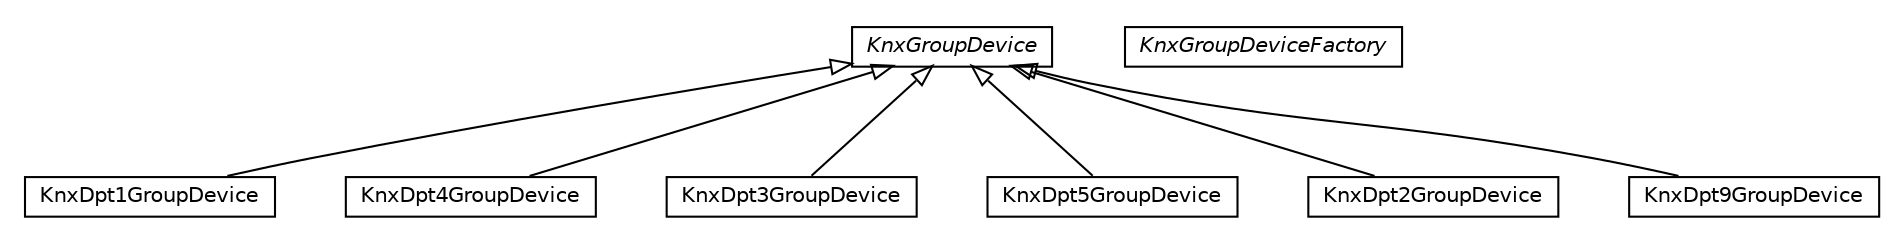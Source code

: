 #!/usr/local/bin/dot
#
# Class diagram 
# Generated by UMLGraph version R5_6-24-gf6e263 (http://www.umlgraph.org/)
#

digraph G {
	edge [fontname="Helvetica",fontsize=10,labelfontname="Helvetica",labelfontsize=10];
	node [fontname="Helvetica",fontsize=10,shape=plaintext];
	nodesep=0.25;
	ranksep=0.5;
	// org.universAAL.lddi.knx.groupdevicemodel.KnxDpt1GroupDevice
	c29279 [label=<<table title="org.universAAL.lddi.knx.groupdevicemodel.KnxDpt1GroupDevice" border="0" cellborder="1" cellspacing="0" cellpadding="2" port="p" href="./KnxDpt1GroupDevice.html">
		<tr><td><table border="0" cellspacing="0" cellpadding="1">
<tr><td align="center" balign="center"> KnxDpt1GroupDevice </td></tr>
		</table></td></tr>
		</table>>, URL="./KnxDpt1GroupDevice.html", fontname="Helvetica", fontcolor="black", fontsize=10.0];
	// org.universAAL.lddi.knx.groupdevicemodel.KnxDpt4GroupDevice
	c29280 [label=<<table title="org.universAAL.lddi.knx.groupdevicemodel.KnxDpt4GroupDevice" border="0" cellborder="1" cellspacing="0" cellpadding="2" port="p" href="./KnxDpt4GroupDevice.html">
		<tr><td><table border="0" cellspacing="0" cellpadding="1">
<tr><td align="center" balign="center"> KnxDpt4GroupDevice </td></tr>
		</table></td></tr>
		</table>>, URL="./KnxDpt4GroupDevice.html", fontname="Helvetica", fontcolor="black", fontsize=10.0];
	// org.universAAL.lddi.knx.groupdevicemodel.KnxGroupDeviceFactory
	c29281 [label=<<table title="org.universAAL.lddi.knx.groupdevicemodel.KnxGroupDeviceFactory" border="0" cellborder="1" cellspacing="0" cellpadding="2" port="p" href="./KnxGroupDeviceFactory.html">
		<tr><td><table border="0" cellspacing="0" cellpadding="1">
<tr><td align="center" balign="center"><font face="Helvetica-Oblique"> KnxGroupDeviceFactory </font></td></tr>
		</table></td></tr>
		</table>>, URL="./KnxGroupDeviceFactory.html", fontname="Helvetica", fontcolor="black", fontsize=10.0];
	// org.universAAL.lddi.knx.groupdevicemodel.KnxDpt3GroupDevice
	c29282 [label=<<table title="org.universAAL.lddi.knx.groupdevicemodel.KnxDpt3GroupDevice" border="0" cellborder="1" cellspacing="0" cellpadding="2" port="p" href="./KnxDpt3GroupDevice.html">
		<tr><td><table border="0" cellspacing="0" cellpadding="1">
<tr><td align="center" balign="center"> KnxDpt3GroupDevice </td></tr>
		</table></td></tr>
		</table>>, URL="./KnxDpt3GroupDevice.html", fontname="Helvetica", fontcolor="black", fontsize=10.0];
	// org.universAAL.lddi.knx.groupdevicemodel.KnxDpt5GroupDevice
	c29283 [label=<<table title="org.universAAL.lddi.knx.groupdevicemodel.KnxDpt5GroupDevice" border="0" cellborder="1" cellspacing="0" cellpadding="2" port="p" href="./KnxDpt5GroupDevice.html">
		<tr><td><table border="0" cellspacing="0" cellpadding="1">
<tr><td align="center" balign="center"> KnxDpt5GroupDevice </td></tr>
		</table></td></tr>
		</table>>, URL="./KnxDpt5GroupDevice.html", fontname="Helvetica", fontcolor="black", fontsize=10.0];
	// org.universAAL.lddi.knx.groupdevicemodel.KnxGroupDevice
	c29284 [label=<<table title="org.universAAL.lddi.knx.groupdevicemodel.KnxGroupDevice" border="0" cellborder="1" cellspacing="0" cellpadding="2" port="p" href="./KnxGroupDevice.html">
		<tr><td><table border="0" cellspacing="0" cellpadding="1">
<tr><td align="center" balign="center"><font face="Helvetica-Oblique"> KnxGroupDevice </font></td></tr>
		</table></td></tr>
		</table>>, URL="./KnxGroupDevice.html", fontname="Helvetica", fontcolor="black", fontsize=10.0];
	// org.universAAL.lddi.knx.groupdevicemodel.KnxDpt2GroupDevice
	c29285 [label=<<table title="org.universAAL.lddi.knx.groupdevicemodel.KnxDpt2GroupDevice" border="0" cellborder="1" cellspacing="0" cellpadding="2" port="p" href="./KnxDpt2GroupDevice.html">
		<tr><td><table border="0" cellspacing="0" cellpadding="1">
<tr><td align="center" balign="center"> KnxDpt2GroupDevice </td></tr>
		</table></td></tr>
		</table>>, URL="./KnxDpt2GroupDevice.html", fontname="Helvetica", fontcolor="black", fontsize=10.0];
	// org.universAAL.lddi.knx.groupdevicemodel.KnxDpt9GroupDevice
	c29286 [label=<<table title="org.universAAL.lddi.knx.groupdevicemodel.KnxDpt9GroupDevice" border="0" cellborder="1" cellspacing="0" cellpadding="2" port="p" href="./KnxDpt9GroupDevice.html">
		<tr><td><table border="0" cellspacing="0" cellpadding="1">
<tr><td align="center" balign="center"> KnxDpt9GroupDevice </td></tr>
		</table></td></tr>
		</table>>, URL="./KnxDpt9GroupDevice.html", fontname="Helvetica", fontcolor="black", fontsize=10.0];
	//org.universAAL.lddi.knx.groupdevicemodel.KnxDpt1GroupDevice extends org.universAAL.lddi.knx.groupdevicemodel.KnxGroupDevice
	c29284:p -> c29279:p [dir=back,arrowtail=empty];
	//org.universAAL.lddi.knx.groupdevicemodel.KnxDpt4GroupDevice extends org.universAAL.lddi.knx.groupdevicemodel.KnxGroupDevice
	c29284:p -> c29280:p [dir=back,arrowtail=empty];
	//org.universAAL.lddi.knx.groupdevicemodel.KnxDpt3GroupDevice extends org.universAAL.lddi.knx.groupdevicemodel.KnxGroupDevice
	c29284:p -> c29282:p [dir=back,arrowtail=empty];
	//org.universAAL.lddi.knx.groupdevicemodel.KnxDpt5GroupDevice extends org.universAAL.lddi.knx.groupdevicemodel.KnxGroupDevice
	c29284:p -> c29283:p [dir=back,arrowtail=empty];
	//org.universAAL.lddi.knx.groupdevicemodel.KnxDpt2GroupDevice extends org.universAAL.lddi.knx.groupdevicemodel.KnxGroupDevice
	c29284:p -> c29285:p [dir=back,arrowtail=empty];
	//org.universAAL.lddi.knx.groupdevicemodel.KnxDpt9GroupDevice extends org.universAAL.lddi.knx.groupdevicemodel.KnxGroupDevice
	c29284:p -> c29286:p [dir=back,arrowtail=empty];
}

